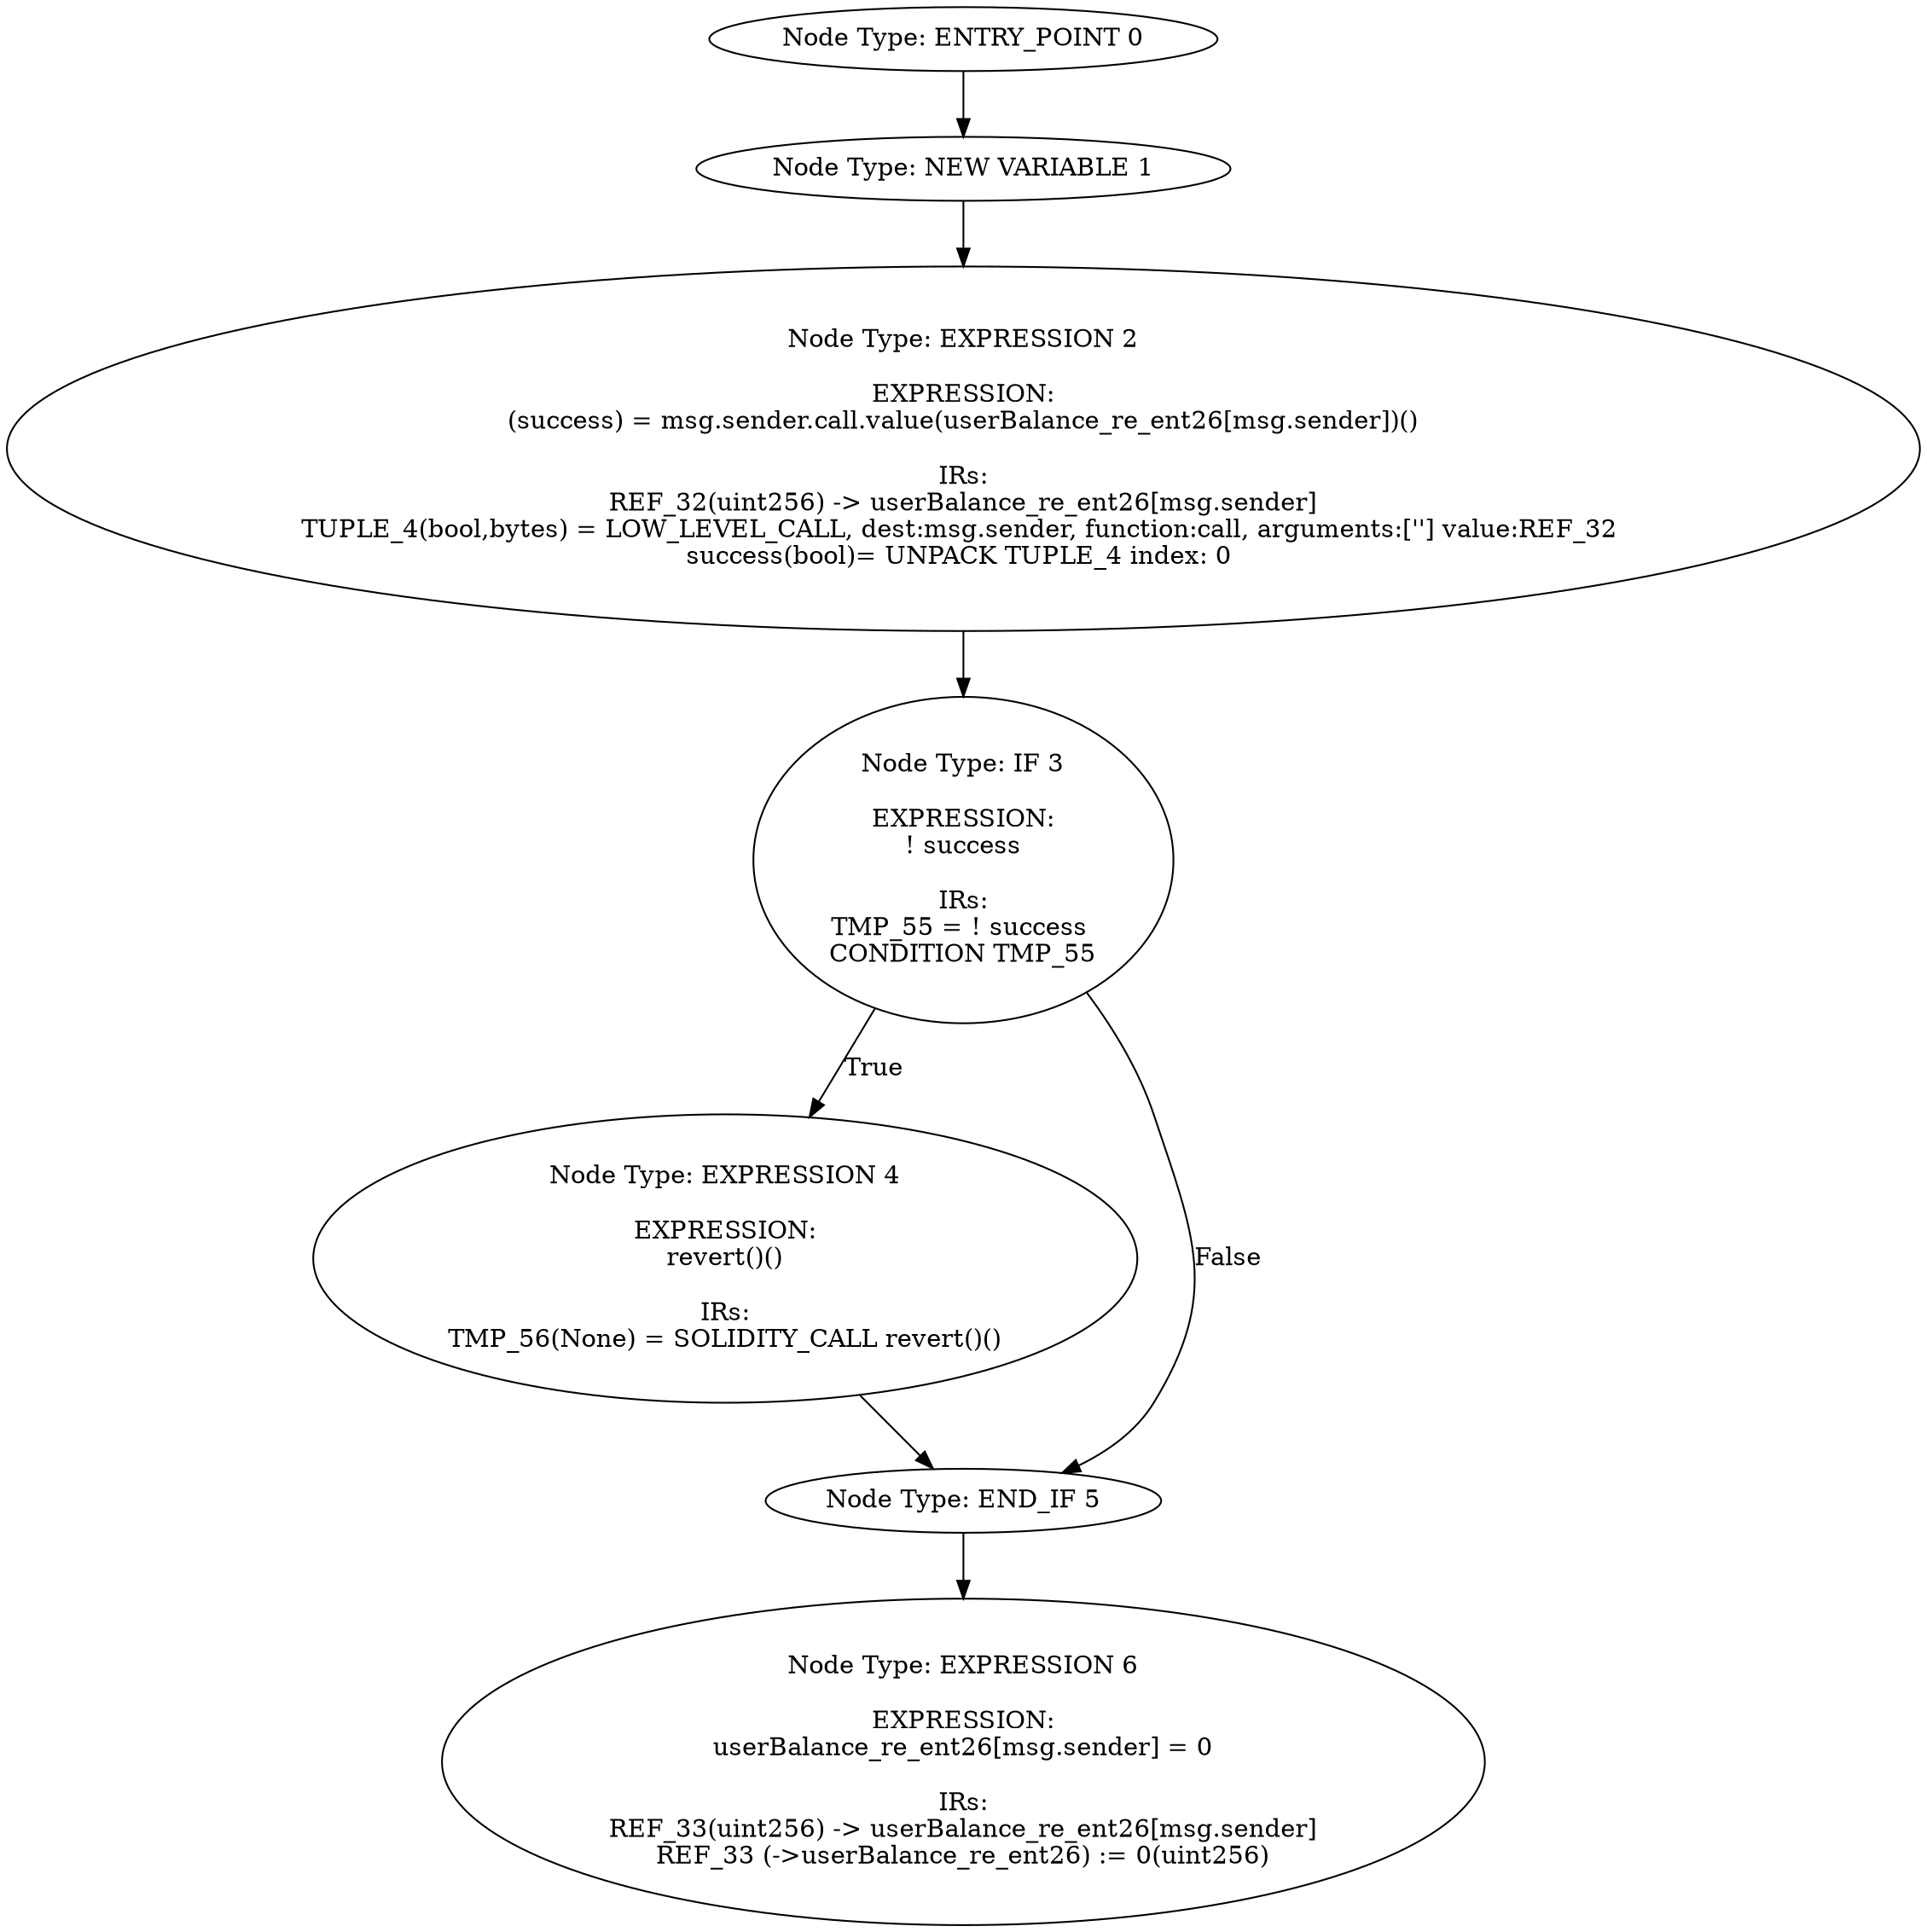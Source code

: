 digraph{
0[label="Node Type: ENTRY_POINT 0
"];
0->1;
1[label="Node Type: NEW VARIABLE 1
"];
1->2;
2[label="Node Type: EXPRESSION 2

EXPRESSION:
(success) = msg.sender.call.value(userBalance_re_ent26[msg.sender])()

IRs:
REF_32(uint256) -> userBalance_re_ent26[msg.sender]
TUPLE_4(bool,bytes) = LOW_LEVEL_CALL, dest:msg.sender, function:call, arguments:[''] value:REF_32 
success(bool)= UNPACK TUPLE_4 index: 0 "];
2->3;
3[label="Node Type: IF 3

EXPRESSION:
! success

IRs:
TMP_55 = ! success 
CONDITION TMP_55"];
3->4[label="True"];
3->5[label="False"];
4[label="Node Type: EXPRESSION 4

EXPRESSION:
revert()()

IRs:
TMP_56(None) = SOLIDITY_CALL revert()()"];
4->5;
5[label="Node Type: END_IF 5
"];
5->6;
6[label="Node Type: EXPRESSION 6

EXPRESSION:
userBalance_re_ent26[msg.sender] = 0

IRs:
REF_33(uint256) -> userBalance_re_ent26[msg.sender]
REF_33 (->userBalance_re_ent26) := 0(uint256)"];
}
